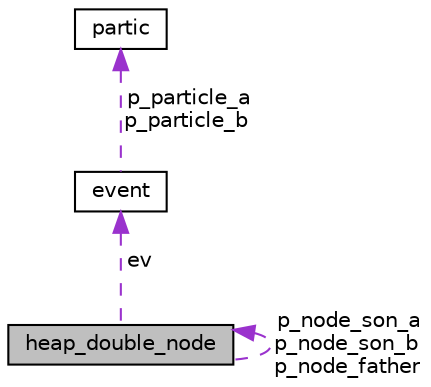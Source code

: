 digraph "heap_double_node"
{
  edge [fontname="Helvetica",fontsize="10",labelfontname="Helvetica",labelfontsize="10"];
  node [fontname="Helvetica",fontsize="10",shape=record];
  Node1 [label="heap_double_node",height=0.2,width=0.4,color="black", fillcolor="grey75", style="filled", fontcolor="black"];
  Node1 -> Node1 [dir="back",color="darkorchid3",fontsize="10",style="dashed",label=" p_node_son_a\np_node_son_b\np_node_father" ,fontname="Helvetica"];
  Node2 -> Node1 [dir="back",color="darkorchid3",fontsize="10",style="dashed",label=" ev" ,fontname="Helvetica"];
  Node2 [label="event",height=0.2,width=0.4,color="black", fillcolor="white", style="filled",URL="$structevent.html"];
  Node3 -> Node2 [dir="back",color="darkorchid3",fontsize="10",style="dashed",label=" p_particle_a\np_particle_b" ,fontname="Helvetica"];
  Node3 [label="partic",height=0.2,width=0.4,color="black", fillcolor="white", style="filled",URL="$structpartic.html"];
}
